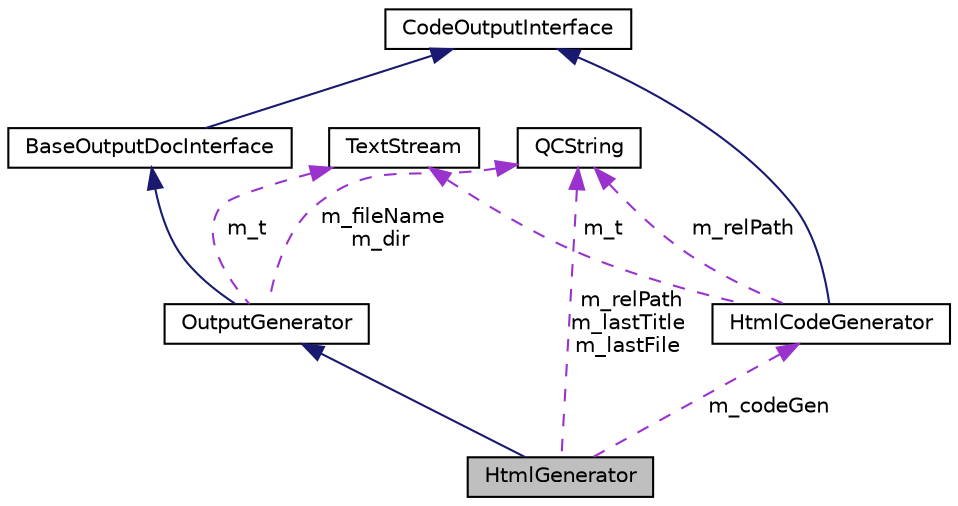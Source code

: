 digraph "HtmlGenerator"
{
 // INTERACTIVE_SVG=YES
 // LATEX_PDF_SIZE
  edge [fontname="Helvetica",fontsize="10",labelfontname="Helvetica",labelfontsize="10"];
  node [fontname="Helvetica",fontsize="10",shape=record];
  Node1 [label="HtmlGenerator",height=0.2,width=0.4,color="black", fillcolor="grey75", style="filled", fontcolor="black",tooltip="Generator for HTML output"];
  Node2 -> Node1 [dir="back",color="midnightblue",fontsize="10",style="solid",fontname="Helvetica"];
  Node2 [label="OutputGenerator",height=0.2,width=0.4,color="black", fillcolor="white", style="filled",URL="$d3/d8e/class_output_generator.html",tooltip="Abstract output generator."];
  Node3 -> Node2 [dir="back",color="midnightblue",fontsize="10",style="solid",fontname="Helvetica"];
  Node3 [label="BaseOutputDocInterface",height=0.2,width=0.4,color="black", fillcolor="white", style="filled",URL="$df/d27/class_base_output_doc_interface.html",tooltip="Base Interface used for generating output outside of the comment blocks."];
  Node4 -> Node3 [dir="back",color="midnightblue",fontsize="10",style="solid",fontname="Helvetica"];
  Node4 [label="CodeOutputInterface",height=0.2,width=0.4,color="black", fillcolor="white", style="filled",URL="$d5/d9c/class_code_output_interface.html",tooltip="Output interface for code parser."];
  Node5 -> Node2 [dir="back",color="darkorchid3",fontsize="10",style="dashed",label=" m_fileName\nm_dir" ,fontname="Helvetica"];
  Node5 [label="QCString",height=0.2,width=0.4,color="black", fillcolor="white", style="filled",URL="$d9/d45/class_q_c_string.html",tooltip="This is an alternative implementation of QCString."];
  Node6 -> Node2 [dir="back",color="darkorchid3",fontsize="10",style="dashed",label=" m_t" ,fontname="Helvetica"];
  Node6 [label="TextStream",height=0.2,width=0.4,color="black", fillcolor="white", style="filled",URL="$d3/d30/class_text_stream.html",tooltip="Text streaming class that buffers data."];
  Node7 -> Node1 [dir="back",color="darkorchid3",fontsize="10",style="dashed",label=" m_codeGen" ,fontname="Helvetica"];
  Node7 [label="HtmlCodeGenerator",height=0.2,width=0.4,color="black", fillcolor="white", style="filled",URL="$da/db6/class_html_code_generator.html",tooltip=" "];
  Node4 -> Node7 [dir="back",color="midnightblue",fontsize="10",style="solid",fontname="Helvetica"];
  Node5 -> Node7 [dir="back",color="darkorchid3",fontsize="10",style="dashed",label=" m_relPath" ,fontname="Helvetica"];
  Node6 -> Node7 [dir="back",color="darkorchid3",fontsize="10",style="dashed",label=" m_t" ,fontname="Helvetica"];
  Node5 -> Node1 [dir="back",color="darkorchid3",fontsize="10",style="dashed",label=" m_relPath\nm_lastTitle\nm_lastFile" ,fontname="Helvetica"];
}
